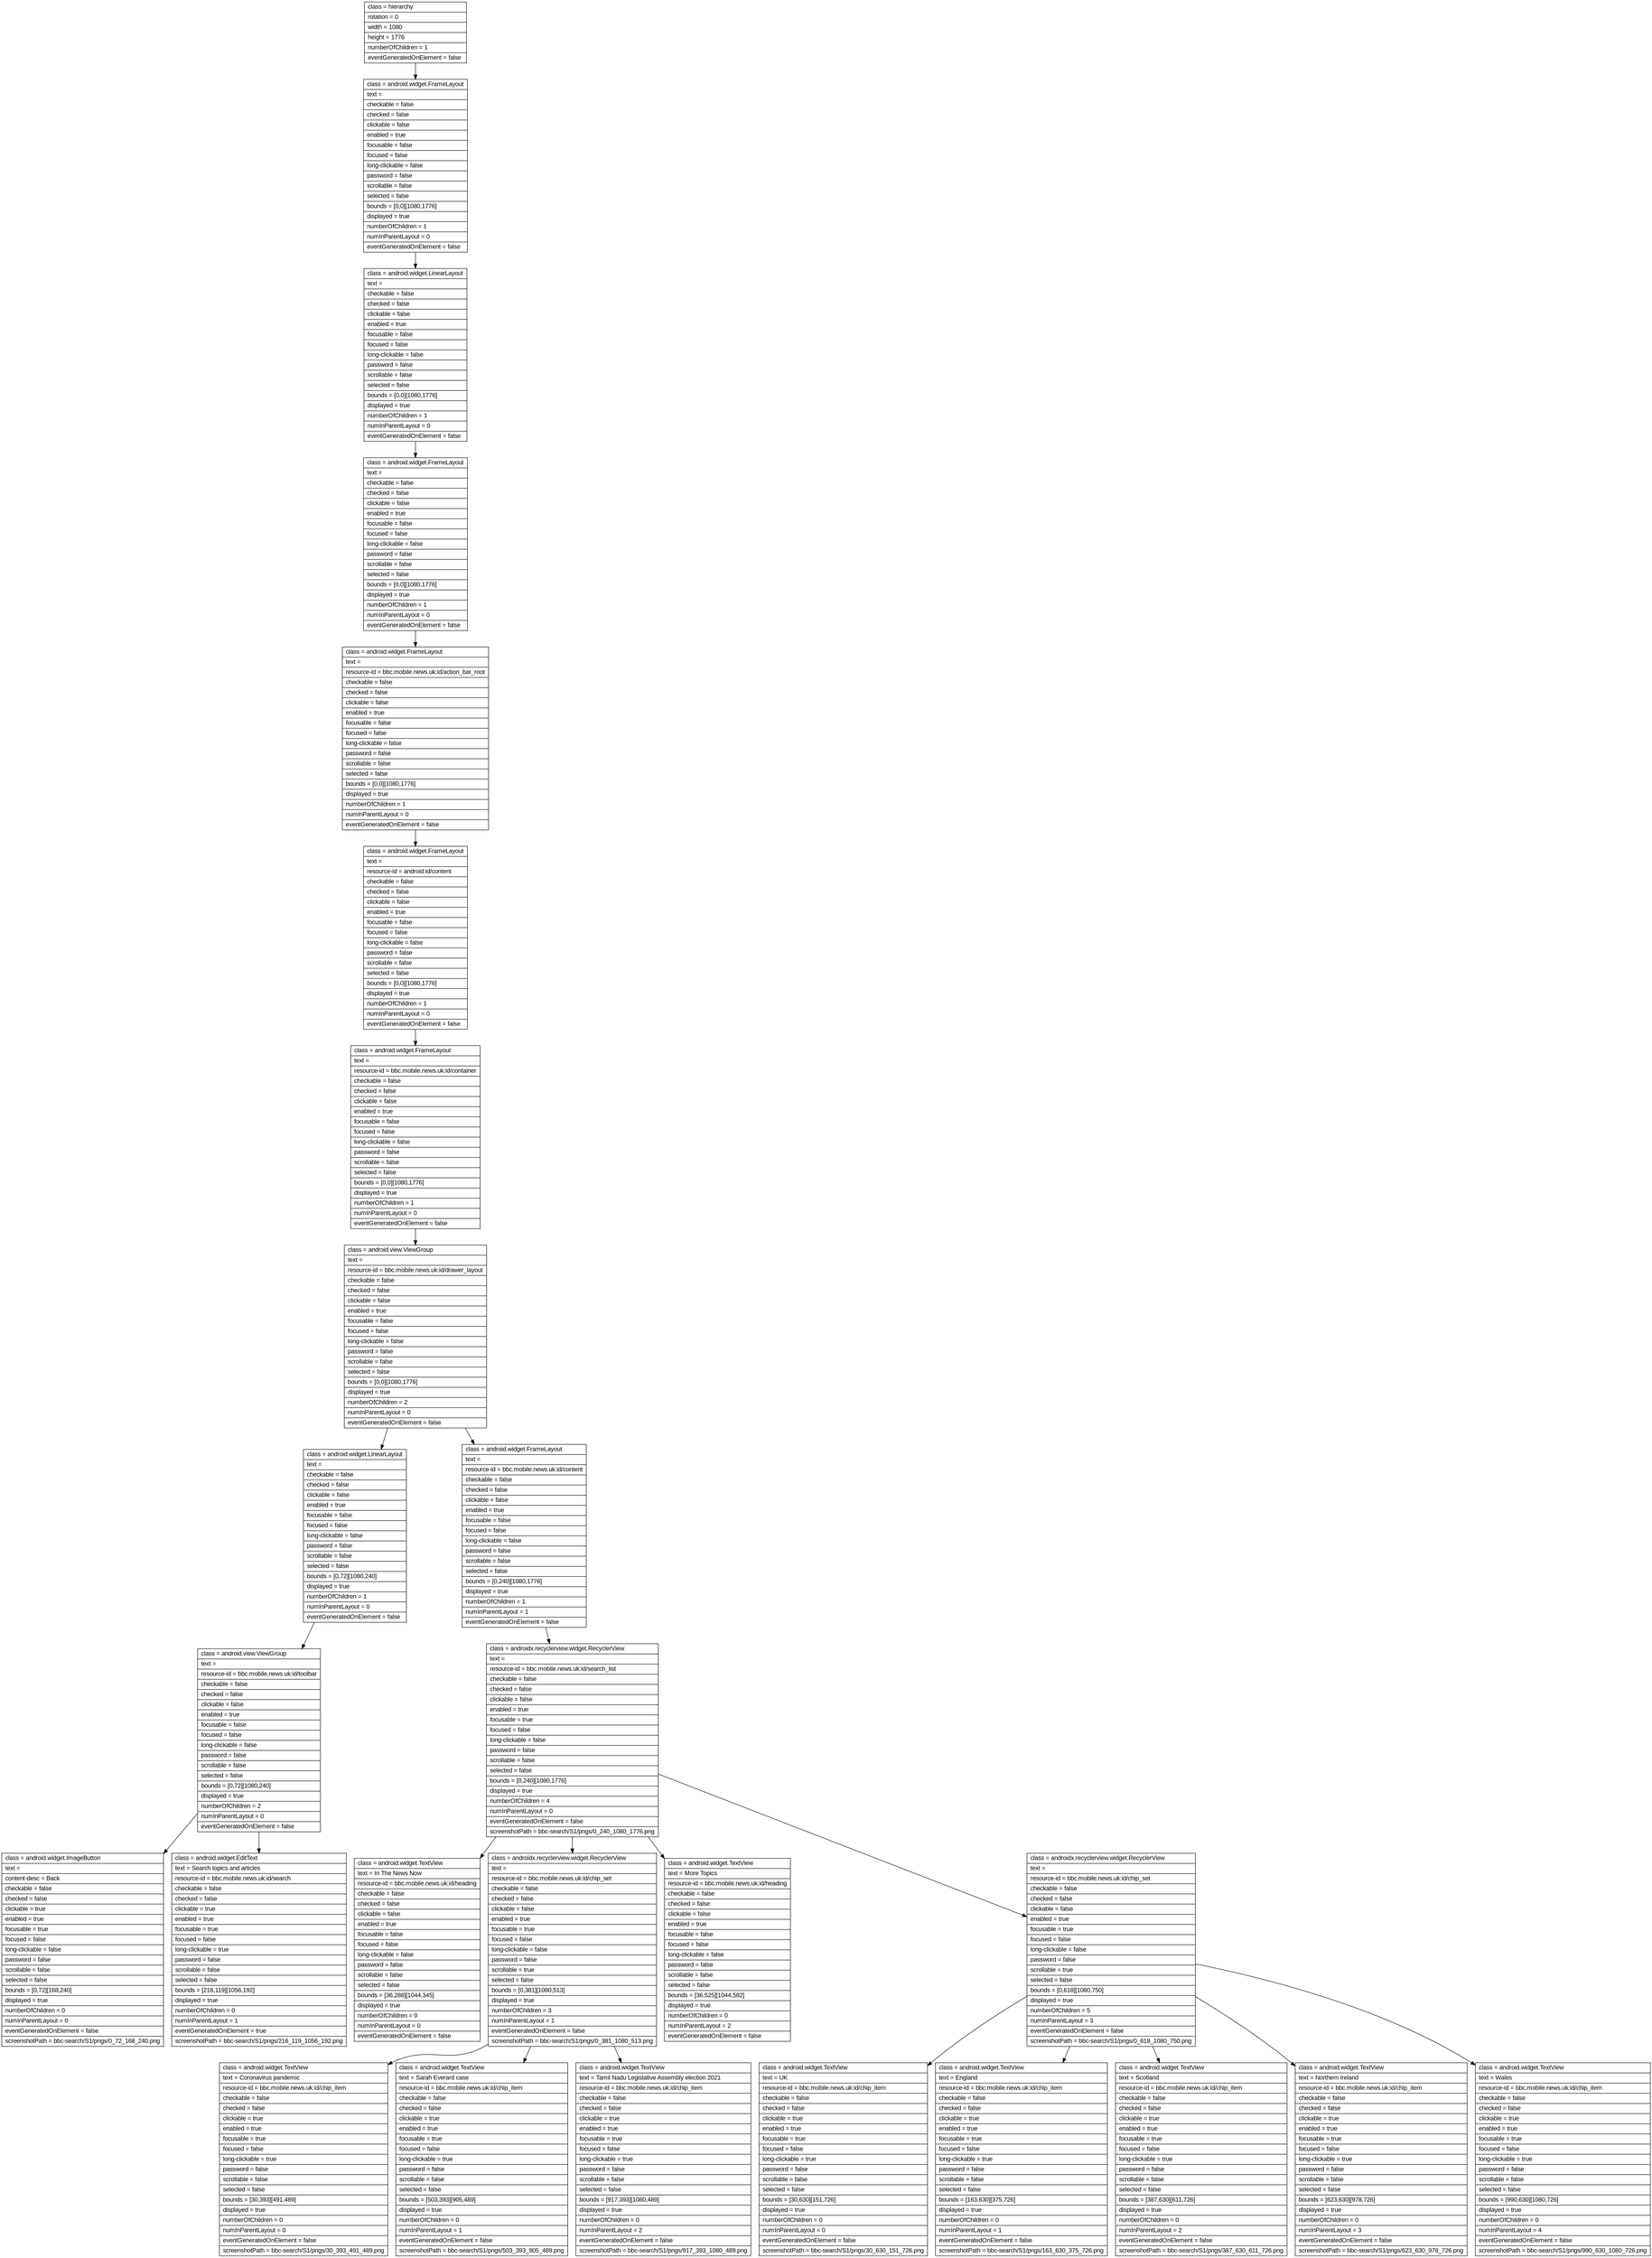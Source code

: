 digraph Layout {

	node [shape=record fontname=Arial];

	0	[label="{class = hierarchy\l|rotation = 0\l|width = 1080\l|height = 1776\l|numberOfChildren = 1\l|eventGeneratedOnElement = false \l}"]
	1	[label="{class = android.widget.FrameLayout\l|text = \l|checkable = false\l|checked = false\l|clickable = false\l|enabled = true\l|focusable = false\l|focused = false\l|long-clickable = false\l|password = false\l|scrollable = false\l|selected = false\l|bounds = [0,0][1080,1776]\l|displayed = true\l|numberOfChildren = 1\l|numInParentLayout = 0\l|eventGeneratedOnElement = false \l}"]
	2	[label="{class = android.widget.LinearLayout\l|text = \l|checkable = false\l|checked = false\l|clickable = false\l|enabled = true\l|focusable = false\l|focused = false\l|long-clickable = false\l|password = false\l|scrollable = false\l|selected = false\l|bounds = [0,0][1080,1776]\l|displayed = true\l|numberOfChildren = 1\l|numInParentLayout = 0\l|eventGeneratedOnElement = false \l}"]
	3	[label="{class = android.widget.FrameLayout\l|text = \l|checkable = false\l|checked = false\l|clickable = false\l|enabled = true\l|focusable = false\l|focused = false\l|long-clickable = false\l|password = false\l|scrollable = false\l|selected = false\l|bounds = [0,0][1080,1776]\l|displayed = true\l|numberOfChildren = 1\l|numInParentLayout = 0\l|eventGeneratedOnElement = false \l}"]
	4	[label="{class = android.widget.FrameLayout\l|text = \l|resource-id = bbc.mobile.news.uk:id/action_bar_root\l|checkable = false\l|checked = false\l|clickable = false\l|enabled = true\l|focusable = false\l|focused = false\l|long-clickable = false\l|password = false\l|scrollable = false\l|selected = false\l|bounds = [0,0][1080,1776]\l|displayed = true\l|numberOfChildren = 1\l|numInParentLayout = 0\l|eventGeneratedOnElement = false \l}"]
	5	[label="{class = android.widget.FrameLayout\l|text = \l|resource-id = android:id/content\l|checkable = false\l|checked = false\l|clickable = false\l|enabled = true\l|focusable = false\l|focused = false\l|long-clickable = false\l|password = false\l|scrollable = false\l|selected = false\l|bounds = [0,0][1080,1776]\l|displayed = true\l|numberOfChildren = 1\l|numInParentLayout = 0\l|eventGeneratedOnElement = false \l}"]
	6	[label="{class = android.widget.FrameLayout\l|text = \l|resource-id = bbc.mobile.news.uk:id/container\l|checkable = false\l|checked = false\l|clickable = false\l|enabled = true\l|focusable = false\l|focused = false\l|long-clickable = false\l|password = false\l|scrollable = false\l|selected = false\l|bounds = [0,0][1080,1776]\l|displayed = true\l|numberOfChildren = 1\l|numInParentLayout = 0\l|eventGeneratedOnElement = false \l}"]
	7	[label="{class = android.view.ViewGroup\l|text = \l|resource-id = bbc.mobile.news.uk:id/drawer_layout\l|checkable = false\l|checked = false\l|clickable = false\l|enabled = true\l|focusable = false\l|focused = false\l|long-clickable = false\l|password = false\l|scrollable = false\l|selected = false\l|bounds = [0,0][1080,1776]\l|displayed = true\l|numberOfChildren = 2\l|numInParentLayout = 0\l|eventGeneratedOnElement = false \l}"]
	8	[label="{class = android.widget.LinearLayout\l|text = \l|checkable = false\l|checked = false\l|clickable = false\l|enabled = true\l|focusable = false\l|focused = false\l|long-clickable = false\l|password = false\l|scrollable = false\l|selected = false\l|bounds = [0,72][1080,240]\l|displayed = true\l|numberOfChildren = 1\l|numInParentLayout = 0\l|eventGeneratedOnElement = false \l}"]
	9	[label="{class = android.widget.FrameLayout\l|text = \l|resource-id = bbc.mobile.news.uk:id/content\l|checkable = false\l|checked = false\l|clickable = false\l|enabled = true\l|focusable = false\l|focused = false\l|long-clickable = false\l|password = false\l|scrollable = false\l|selected = false\l|bounds = [0,240][1080,1776]\l|displayed = true\l|numberOfChildren = 1\l|numInParentLayout = 1\l|eventGeneratedOnElement = false \l}"]
	10	[label="{class = android.view.ViewGroup\l|text = \l|resource-id = bbc.mobile.news.uk:id/toolbar\l|checkable = false\l|checked = false\l|clickable = false\l|enabled = true\l|focusable = false\l|focused = false\l|long-clickable = false\l|password = false\l|scrollable = false\l|selected = false\l|bounds = [0,72][1080,240]\l|displayed = true\l|numberOfChildren = 2\l|numInParentLayout = 0\l|eventGeneratedOnElement = false \l}"]
	11	[label="{class = androidx.recyclerview.widget.RecyclerView\l|text = \l|resource-id = bbc.mobile.news.uk:id/search_list\l|checkable = false\l|checked = false\l|clickable = false\l|enabled = true\l|focusable = true\l|focused = false\l|long-clickable = false\l|password = false\l|scrollable = false\l|selected = false\l|bounds = [0,240][1080,1776]\l|displayed = true\l|numberOfChildren = 4\l|numInParentLayout = 0\l|eventGeneratedOnElement = false \l|screenshotPath = bbc-search/S1/pngs/0_240_1080_1776.png\l}"]
	12	[label="{class = android.widget.ImageButton\l|text = \l|content-desc = Back\l|checkable = false\l|checked = false\l|clickable = true\l|enabled = true\l|focusable = true\l|focused = false\l|long-clickable = false\l|password = false\l|scrollable = false\l|selected = false\l|bounds = [0,72][168,240]\l|displayed = true\l|numberOfChildren = 0\l|numInParentLayout = 0\l|eventGeneratedOnElement = false \l|screenshotPath = bbc-search/S1/pngs/0_72_168_240.png\l}"]
	13	[label="{class = android.widget.EditText\l|text = Search topics and articles\l|resource-id = bbc.mobile.news.uk:id/search\l|checkable = false\l|checked = false\l|clickable = true\l|enabled = true\l|focusable = true\l|focused = false\l|long-clickable = true\l|password = false\l|scrollable = false\l|selected = false\l|bounds = [216,119][1056,192]\l|displayed = true\l|numberOfChildren = 0\l|numInParentLayout = 1\l|eventGeneratedOnElement = true \l|screenshotPath = bbc-search/S1/pngs/216_119_1056_192.png\l}"]
	14	[label="{class = android.widget.TextView\l|text = In The News Now\l|resource-id = bbc.mobile.news.uk:id/heading\l|checkable = false\l|checked = false\l|clickable = false\l|enabled = true\l|focusable = false\l|focused = false\l|long-clickable = false\l|password = false\l|scrollable = false\l|selected = false\l|bounds = [36,288][1044,345]\l|displayed = true\l|numberOfChildren = 0\l|numInParentLayout = 0\l|eventGeneratedOnElement = false \l}"]
	15	[label="{class = androidx.recyclerview.widget.RecyclerView\l|text = \l|resource-id = bbc.mobile.news.uk:id/chip_set\l|checkable = false\l|checked = false\l|clickable = false\l|enabled = true\l|focusable = true\l|focused = false\l|long-clickable = false\l|password = false\l|scrollable = true\l|selected = false\l|bounds = [0,381][1080,513]\l|displayed = true\l|numberOfChildren = 3\l|numInParentLayout = 1\l|eventGeneratedOnElement = false \l|screenshotPath = bbc-search/S1/pngs/0_381_1080_513.png\l}"]
	16	[label="{class = android.widget.TextView\l|text = More Topics\l|resource-id = bbc.mobile.news.uk:id/heading\l|checkable = false\l|checked = false\l|clickable = false\l|enabled = true\l|focusable = false\l|focused = false\l|long-clickable = false\l|password = false\l|scrollable = false\l|selected = false\l|bounds = [36,525][1044,582]\l|displayed = true\l|numberOfChildren = 0\l|numInParentLayout = 2\l|eventGeneratedOnElement = false \l}"]
	17	[label="{class = androidx.recyclerview.widget.RecyclerView\l|text = \l|resource-id = bbc.mobile.news.uk:id/chip_set\l|checkable = false\l|checked = false\l|clickable = false\l|enabled = true\l|focusable = true\l|focused = false\l|long-clickable = false\l|password = false\l|scrollable = true\l|selected = false\l|bounds = [0,618][1080,750]\l|displayed = true\l|numberOfChildren = 5\l|numInParentLayout = 3\l|eventGeneratedOnElement = false \l|screenshotPath = bbc-search/S1/pngs/0_618_1080_750.png\l}"]
	18	[label="{class = android.widget.TextView\l|text = Coronavirus pandemic\l|resource-id = bbc.mobile.news.uk:id/chip_item\l|checkable = false\l|checked = false\l|clickable = true\l|enabled = true\l|focusable = true\l|focused = false\l|long-clickable = true\l|password = false\l|scrollable = false\l|selected = false\l|bounds = [30,393][491,489]\l|displayed = true\l|numberOfChildren = 0\l|numInParentLayout = 0\l|eventGeneratedOnElement = false \l|screenshotPath = bbc-search/S1/pngs/30_393_491_489.png\l}"]
	19	[label="{class = android.widget.TextView\l|text = Sarah Everard case\l|resource-id = bbc.mobile.news.uk:id/chip_item\l|checkable = false\l|checked = false\l|clickable = true\l|enabled = true\l|focusable = true\l|focused = false\l|long-clickable = true\l|password = false\l|scrollable = false\l|selected = false\l|bounds = [503,393][905,489]\l|displayed = true\l|numberOfChildren = 0\l|numInParentLayout = 1\l|eventGeneratedOnElement = false \l|screenshotPath = bbc-search/S1/pngs/503_393_905_489.png\l}"]
	20	[label="{class = android.widget.TextView\l|text = Tamil Nadu Legislative Assembly election 2021\l|resource-id = bbc.mobile.news.uk:id/chip_item\l|checkable = false\l|checked = false\l|clickable = true\l|enabled = true\l|focusable = true\l|focused = false\l|long-clickable = true\l|password = false\l|scrollable = false\l|selected = false\l|bounds = [917,393][1080,489]\l|displayed = true\l|numberOfChildren = 0\l|numInParentLayout = 2\l|eventGeneratedOnElement = false \l|screenshotPath = bbc-search/S1/pngs/917_393_1080_489.png\l}"]
	21	[label="{class = android.widget.TextView\l|text = UK\l|resource-id = bbc.mobile.news.uk:id/chip_item\l|checkable = false\l|checked = false\l|clickable = true\l|enabled = true\l|focusable = true\l|focused = false\l|long-clickable = true\l|password = false\l|scrollable = false\l|selected = false\l|bounds = [30,630][151,726]\l|displayed = true\l|numberOfChildren = 0\l|numInParentLayout = 0\l|eventGeneratedOnElement = false \l|screenshotPath = bbc-search/S1/pngs/30_630_151_726.png\l}"]
	22	[label="{class = android.widget.TextView\l|text = England\l|resource-id = bbc.mobile.news.uk:id/chip_item\l|checkable = false\l|checked = false\l|clickable = true\l|enabled = true\l|focusable = true\l|focused = false\l|long-clickable = true\l|password = false\l|scrollable = false\l|selected = false\l|bounds = [163,630][375,726]\l|displayed = true\l|numberOfChildren = 0\l|numInParentLayout = 1\l|eventGeneratedOnElement = false \l|screenshotPath = bbc-search/S1/pngs/163_630_375_726.png\l}"]
	23	[label="{class = android.widget.TextView\l|text = Scotland\l|resource-id = bbc.mobile.news.uk:id/chip_item\l|checkable = false\l|checked = false\l|clickable = true\l|enabled = true\l|focusable = true\l|focused = false\l|long-clickable = true\l|password = false\l|scrollable = false\l|selected = false\l|bounds = [387,630][611,726]\l|displayed = true\l|numberOfChildren = 0\l|numInParentLayout = 2\l|eventGeneratedOnElement = false \l|screenshotPath = bbc-search/S1/pngs/387_630_611_726.png\l}"]
	24	[label="{class = android.widget.TextView\l|text = Northern Ireland\l|resource-id = bbc.mobile.news.uk:id/chip_item\l|checkable = false\l|checked = false\l|clickable = true\l|enabled = true\l|focusable = true\l|focused = false\l|long-clickable = true\l|password = false\l|scrollable = false\l|selected = false\l|bounds = [623,630][978,726]\l|displayed = true\l|numberOfChildren = 0\l|numInParentLayout = 3\l|eventGeneratedOnElement = false \l|screenshotPath = bbc-search/S1/pngs/623_630_978_726.png\l}"]
	25	[label="{class = android.widget.TextView\l|text = Wales\l|resource-id = bbc.mobile.news.uk:id/chip_item\l|checkable = false\l|checked = false\l|clickable = true\l|enabled = true\l|focusable = true\l|focused = false\l|long-clickable = true\l|password = false\l|scrollable = false\l|selected = false\l|bounds = [990,630][1080,726]\l|displayed = true\l|numberOfChildren = 0\l|numInParentLayout = 4\l|eventGeneratedOnElement = false \l|screenshotPath = bbc-search/S1/pngs/990_630_1080_726.png\l}"]


	0 -> 1
	1 -> 2
	2 -> 3
	3 -> 4
	4 -> 5
	5 -> 6
	6 -> 7
	7 -> 8
	7 -> 9
	8 -> 10
	9 -> 11
	10 -> 12
	10 -> 13
	11 -> 14
	11 -> 15
	11 -> 16
	11 -> 17
	15 -> 18
	15 -> 19
	15 -> 20
	17 -> 21
	17 -> 22
	17 -> 23
	17 -> 24
	17 -> 25


}